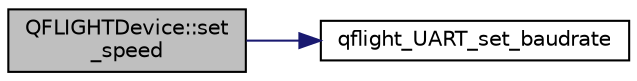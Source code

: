 digraph "QFLIGHTDevice::set_speed"
{
 // INTERACTIVE_SVG=YES
  edge [fontname="Helvetica",fontsize="10",labelfontname="Helvetica",labelfontsize="10"];
  node [fontname="Helvetica",fontsize="10",shape=record];
  rankdir="LR";
  Node1 [label="QFLIGHTDevice::set\l_speed",height=0.2,width=0.4,color="black", fillcolor="grey75", style="filled", fontcolor="black"];
  Node1 -> Node2 [color="midnightblue",fontsize="10",style="solid",fontname="Helvetica"];
  Node2 [label="qflight_UART_set_baudrate",height=0.2,width=0.4,color="black", fillcolor="white", style="filled",URL="$dsp__functions_8cpp.html#a2b5db801f528e7243d1f4f21c62b17bb"];
}
